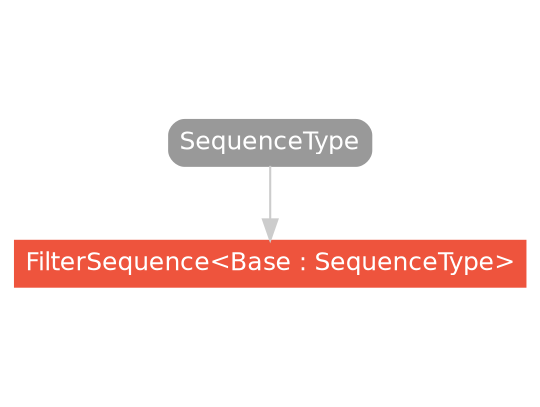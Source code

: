 strict digraph "FilterSequence<Base : SequenceType> - Type Hierarchy - SwiftDoc.org" {
    pad="0.1,0.8"
    node [shape=box, style="filled,rounded", color="#999999", fillcolor="#999999", fontcolor=white, fontname=Helvetica, fontnames="Helvetica,sansserif", fontsize=12, margin="0.07,0.05", height="0.3"]
    edge [color="#cccccc"]
    "FilterSequence<Base : SequenceType>" [URL="/type/FilterSequence/", style="filled", fillcolor="#ee543d", color="#ee543d"]
    "SequenceType" [URL="/protocol/SequenceType/"]    "SequenceType" -> "FilterSequence<Base : SequenceType>"
    subgraph Types {
        rank = max; "FilterSequence<Base : SequenceType>";
    }
}